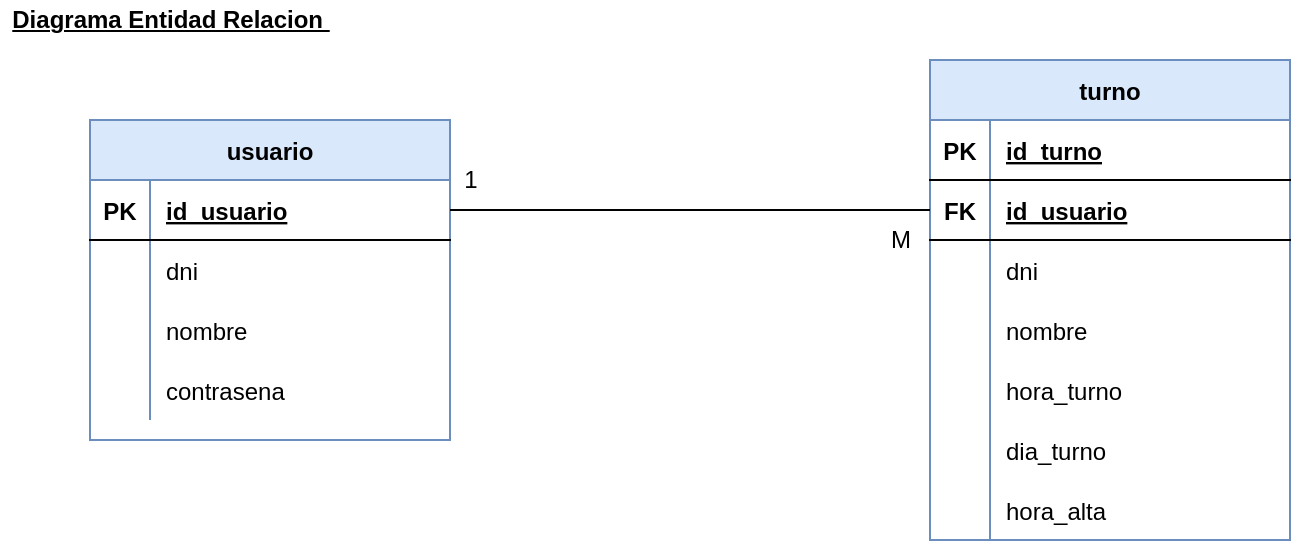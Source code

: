 <mxfile version="14.9.3" type="device"><diagram id="R2lEEEUBdFMjLlhIrx00" name="Page-1"><mxGraphModel dx="981" dy="526" grid="1" gridSize="10" guides="1" tooltips="1" connect="1" arrows="1" fold="1" page="1" pageScale="1" pageWidth="850" pageHeight="1100" math="0" shadow="0" extFonts="Permanent Marker^https://fonts.googleapis.com/css?family=Permanent+Marker"><root><mxCell id="0"/><mxCell id="1" parent="0"/><mxCell id="dyzcWr37Yb6xoYp3r6OF-1" value="usuario" style="shape=table;startSize=30;container=1;collapsible=1;childLayout=tableLayout;fixedRows=1;rowLines=0;fontStyle=1;align=center;resizeLast=1;fillColor=#dae8fc;strokeColor=#6c8ebf;" vertex="1" parent="1"><mxGeometry x="120" y="120" width="180" height="160" as="geometry"/></mxCell><mxCell id="dyzcWr37Yb6xoYp3r6OF-2" value="" style="shape=partialRectangle;collapsible=0;dropTarget=0;pointerEvents=0;fillColor=none;top=0;left=0;bottom=1;right=0;points=[[0,0.5],[1,0.5]];portConstraint=eastwest;" vertex="1" parent="dyzcWr37Yb6xoYp3r6OF-1"><mxGeometry y="30" width="180" height="30" as="geometry"/></mxCell><mxCell id="dyzcWr37Yb6xoYp3r6OF-3" value="PK" style="shape=partialRectangle;connectable=0;fillColor=none;top=0;left=0;bottom=0;right=0;fontStyle=1;overflow=hidden;" vertex="1" parent="dyzcWr37Yb6xoYp3r6OF-2"><mxGeometry width="30" height="30" as="geometry"/></mxCell><mxCell id="dyzcWr37Yb6xoYp3r6OF-4" value="id_usuario" style="shape=partialRectangle;connectable=0;fillColor=none;top=0;left=0;bottom=0;right=0;align=left;spacingLeft=6;fontStyle=5;overflow=hidden;" vertex="1" parent="dyzcWr37Yb6xoYp3r6OF-2"><mxGeometry x="30" width="150" height="30" as="geometry"/></mxCell><mxCell id="dyzcWr37Yb6xoYp3r6OF-11" value="" style="shape=partialRectangle;collapsible=0;dropTarget=0;pointerEvents=0;fillColor=none;top=0;left=0;bottom=0;right=0;points=[[0,0.5],[1,0.5]];portConstraint=eastwest;" vertex="1" parent="dyzcWr37Yb6xoYp3r6OF-1"><mxGeometry y="60" width="180" height="30" as="geometry"/></mxCell><mxCell id="dyzcWr37Yb6xoYp3r6OF-12" value="" style="shape=partialRectangle;connectable=0;fillColor=none;top=0;left=0;bottom=0;right=0;editable=1;overflow=hidden;" vertex="1" parent="dyzcWr37Yb6xoYp3r6OF-11"><mxGeometry width="30" height="30" as="geometry"/></mxCell><mxCell id="dyzcWr37Yb6xoYp3r6OF-13" value="dni" style="shape=partialRectangle;connectable=0;fillColor=none;top=0;left=0;bottom=0;right=0;align=left;spacingLeft=6;overflow=hidden;" vertex="1" parent="dyzcWr37Yb6xoYp3r6OF-11"><mxGeometry x="30" width="150" height="30" as="geometry"/></mxCell><mxCell id="dyzcWr37Yb6xoYp3r6OF-5" value="" style="shape=partialRectangle;collapsible=0;dropTarget=0;pointerEvents=0;fillColor=none;top=0;left=0;bottom=0;right=0;points=[[0,0.5],[1,0.5]];portConstraint=eastwest;" vertex="1" parent="dyzcWr37Yb6xoYp3r6OF-1"><mxGeometry y="90" width="180" height="30" as="geometry"/></mxCell><mxCell id="dyzcWr37Yb6xoYp3r6OF-6" value="" style="shape=partialRectangle;connectable=0;fillColor=none;top=0;left=0;bottom=0;right=0;editable=1;overflow=hidden;" vertex="1" parent="dyzcWr37Yb6xoYp3r6OF-5"><mxGeometry width="30" height="30" as="geometry"/></mxCell><mxCell id="dyzcWr37Yb6xoYp3r6OF-7" value="nombre" style="shape=partialRectangle;connectable=0;fillColor=none;top=0;left=0;bottom=0;right=0;align=left;spacingLeft=6;overflow=hidden;" vertex="1" parent="dyzcWr37Yb6xoYp3r6OF-5"><mxGeometry x="30" width="150" height="30" as="geometry"/></mxCell><mxCell id="dyzcWr37Yb6xoYp3r6OF-8" value="" style="shape=partialRectangle;collapsible=0;dropTarget=0;pointerEvents=0;fillColor=none;top=0;left=0;bottom=0;right=0;points=[[0,0.5],[1,0.5]];portConstraint=eastwest;" vertex="1" parent="dyzcWr37Yb6xoYp3r6OF-1"><mxGeometry y="120" width="180" height="30" as="geometry"/></mxCell><mxCell id="dyzcWr37Yb6xoYp3r6OF-9" value="" style="shape=partialRectangle;connectable=0;fillColor=none;top=0;left=0;bottom=0;right=0;editable=1;overflow=hidden;" vertex="1" parent="dyzcWr37Yb6xoYp3r6OF-8"><mxGeometry width="30" height="30" as="geometry"/></mxCell><mxCell id="dyzcWr37Yb6xoYp3r6OF-10" value="contrasena" style="shape=partialRectangle;connectable=0;fillColor=none;top=0;left=0;bottom=0;right=0;align=left;spacingLeft=6;overflow=hidden;" vertex="1" parent="dyzcWr37Yb6xoYp3r6OF-8"><mxGeometry x="30" width="150" height="30" as="geometry"/></mxCell><mxCell id="dyzcWr37Yb6xoYp3r6OF-14" value="turno" style="shape=table;startSize=30;container=1;collapsible=1;childLayout=tableLayout;fixedRows=1;rowLines=0;fontStyle=1;align=center;resizeLast=1;fillColor=#dae8fc;strokeColor=#6c8ebf;" vertex="1" parent="1"><mxGeometry x="540" y="90" width="180" height="240" as="geometry"/></mxCell><mxCell id="dyzcWr37Yb6xoYp3r6OF-15" value="" style="shape=partialRectangle;collapsible=0;dropTarget=0;pointerEvents=0;fillColor=none;top=0;left=0;bottom=1;right=0;points=[[0,0.5],[1,0.5]];portConstraint=eastwest;" vertex="1" parent="dyzcWr37Yb6xoYp3r6OF-14"><mxGeometry y="30" width="180" height="30" as="geometry"/></mxCell><mxCell id="dyzcWr37Yb6xoYp3r6OF-16" value="PK" style="shape=partialRectangle;connectable=0;fillColor=none;top=0;left=0;bottom=0;right=0;fontStyle=1;overflow=hidden;" vertex="1" parent="dyzcWr37Yb6xoYp3r6OF-15"><mxGeometry width="30" height="30" as="geometry"/></mxCell><mxCell id="dyzcWr37Yb6xoYp3r6OF-17" value="id_turno" style="shape=partialRectangle;connectable=0;fillColor=none;top=0;left=0;bottom=0;right=0;align=left;spacingLeft=6;fontStyle=5;overflow=hidden;" vertex="1" parent="dyzcWr37Yb6xoYp3r6OF-15"><mxGeometry x="30" width="150" height="30" as="geometry"/></mxCell><mxCell id="dyzcWr37Yb6xoYp3r6OF-27" value="" style="shape=partialRectangle;collapsible=0;dropTarget=0;pointerEvents=0;fillColor=none;top=0;left=0;bottom=1;right=0;points=[[0,0.5],[1,0.5]];portConstraint=eastwest;" vertex="1" parent="dyzcWr37Yb6xoYp3r6OF-14"><mxGeometry y="60" width="180" height="30" as="geometry"/></mxCell><mxCell id="dyzcWr37Yb6xoYp3r6OF-28" value="FK" style="shape=partialRectangle;connectable=0;fillColor=none;top=0;left=0;bottom=0;right=0;fontStyle=1;overflow=hidden;" vertex="1" parent="dyzcWr37Yb6xoYp3r6OF-27"><mxGeometry width="30" height="30" as="geometry"/></mxCell><mxCell id="dyzcWr37Yb6xoYp3r6OF-29" value="id_usuario" style="shape=partialRectangle;connectable=0;fillColor=none;top=0;left=0;bottom=0;right=0;align=left;spacingLeft=6;fontStyle=5;overflow=hidden;" vertex="1" parent="dyzcWr37Yb6xoYp3r6OF-27"><mxGeometry x="30" width="150" height="30" as="geometry"/></mxCell><mxCell id="dyzcWr37Yb6xoYp3r6OF-18" value="" style="shape=partialRectangle;collapsible=0;dropTarget=0;pointerEvents=0;fillColor=none;top=0;left=0;bottom=0;right=0;points=[[0,0.5],[1,0.5]];portConstraint=eastwest;" vertex="1" parent="dyzcWr37Yb6xoYp3r6OF-14"><mxGeometry y="90" width="180" height="30" as="geometry"/></mxCell><mxCell id="dyzcWr37Yb6xoYp3r6OF-19" value="" style="shape=partialRectangle;connectable=0;fillColor=none;top=0;left=0;bottom=0;right=0;editable=1;overflow=hidden;" vertex="1" parent="dyzcWr37Yb6xoYp3r6OF-18"><mxGeometry width="30" height="30" as="geometry"/></mxCell><mxCell id="dyzcWr37Yb6xoYp3r6OF-20" value="dni" style="shape=partialRectangle;connectable=0;fillColor=none;top=0;left=0;bottom=0;right=0;align=left;spacingLeft=6;overflow=hidden;" vertex="1" parent="dyzcWr37Yb6xoYp3r6OF-18"><mxGeometry x="30" width="150" height="30" as="geometry"/></mxCell><mxCell id="dyzcWr37Yb6xoYp3r6OF-21" value="" style="shape=partialRectangle;collapsible=0;dropTarget=0;pointerEvents=0;fillColor=none;top=0;left=0;bottom=0;right=0;points=[[0,0.5],[1,0.5]];portConstraint=eastwest;" vertex="1" parent="dyzcWr37Yb6xoYp3r6OF-14"><mxGeometry y="120" width="180" height="30" as="geometry"/></mxCell><mxCell id="dyzcWr37Yb6xoYp3r6OF-22" value="" style="shape=partialRectangle;connectable=0;fillColor=none;top=0;left=0;bottom=0;right=0;editable=1;overflow=hidden;" vertex="1" parent="dyzcWr37Yb6xoYp3r6OF-21"><mxGeometry width="30" height="30" as="geometry"/></mxCell><mxCell id="dyzcWr37Yb6xoYp3r6OF-23" value="nombre" style="shape=partialRectangle;connectable=0;fillColor=none;top=0;left=0;bottom=0;right=0;align=left;spacingLeft=6;overflow=hidden;" vertex="1" parent="dyzcWr37Yb6xoYp3r6OF-21"><mxGeometry x="30" width="150" height="30" as="geometry"/></mxCell><mxCell id="dyzcWr37Yb6xoYp3r6OF-24" value="" style="shape=partialRectangle;collapsible=0;dropTarget=0;pointerEvents=0;fillColor=none;top=0;left=0;bottom=0;right=0;points=[[0,0.5],[1,0.5]];portConstraint=eastwest;" vertex="1" parent="dyzcWr37Yb6xoYp3r6OF-14"><mxGeometry y="150" width="180" height="30" as="geometry"/></mxCell><mxCell id="dyzcWr37Yb6xoYp3r6OF-25" value="" style="shape=partialRectangle;connectable=0;fillColor=none;top=0;left=0;bottom=0;right=0;editable=1;overflow=hidden;" vertex="1" parent="dyzcWr37Yb6xoYp3r6OF-24"><mxGeometry width="30" height="30" as="geometry"/></mxCell><mxCell id="dyzcWr37Yb6xoYp3r6OF-26" value="hora_turno" style="shape=partialRectangle;connectable=0;fillColor=none;top=0;left=0;bottom=0;right=0;align=left;spacingLeft=6;overflow=hidden;" vertex="1" parent="dyzcWr37Yb6xoYp3r6OF-24"><mxGeometry x="30" width="150" height="30" as="geometry"/></mxCell><mxCell id="dyzcWr37Yb6xoYp3r6OF-30" value="" style="shape=partialRectangle;collapsible=0;dropTarget=0;pointerEvents=0;fillColor=none;top=0;left=0;bottom=0;right=0;points=[[0,0.5],[1,0.5]];portConstraint=eastwest;" vertex="1" parent="dyzcWr37Yb6xoYp3r6OF-14"><mxGeometry y="180" width="180" height="30" as="geometry"/></mxCell><mxCell id="dyzcWr37Yb6xoYp3r6OF-31" value="" style="shape=partialRectangle;connectable=0;fillColor=none;top=0;left=0;bottom=0;right=0;editable=1;overflow=hidden;" vertex="1" parent="dyzcWr37Yb6xoYp3r6OF-30"><mxGeometry width="30" height="30" as="geometry"/></mxCell><mxCell id="dyzcWr37Yb6xoYp3r6OF-32" value="dia_turno" style="shape=partialRectangle;connectable=0;fillColor=none;top=0;left=0;bottom=0;right=0;align=left;spacingLeft=6;overflow=hidden;" vertex="1" parent="dyzcWr37Yb6xoYp3r6OF-30"><mxGeometry x="30" width="150" height="30" as="geometry"/></mxCell><mxCell id="dyzcWr37Yb6xoYp3r6OF-33" value="" style="shape=partialRectangle;collapsible=0;dropTarget=0;pointerEvents=0;fillColor=none;top=0;left=0;bottom=0;right=0;points=[[0,0.5],[1,0.5]];portConstraint=eastwest;" vertex="1" parent="dyzcWr37Yb6xoYp3r6OF-14"><mxGeometry y="210" width="180" height="30" as="geometry"/></mxCell><mxCell id="dyzcWr37Yb6xoYp3r6OF-34" value="" style="shape=partialRectangle;connectable=0;fillColor=none;top=0;left=0;bottom=0;right=0;editable=1;overflow=hidden;" vertex="1" parent="dyzcWr37Yb6xoYp3r6OF-33"><mxGeometry width="30" height="30" as="geometry"/></mxCell><mxCell id="dyzcWr37Yb6xoYp3r6OF-35" value="hora_alta" style="shape=partialRectangle;connectable=0;fillColor=none;top=0;left=0;bottom=0;right=0;align=left;spacingLeft=6;overflow=hidden;" vertex="1" parent="dyzcWr37Yb6xoYp3r6OF-33"><mxGeometry x="30" width="150" height="30" as="geometry"/></mxCell><mxCell id="dyzcWr37Yb6xoYp3r6OF-37" value="" style="endArrow=none;html=1;rounded=0;exitX=1;exitY=0.5;exitDx=0;exitDy=0;entryX=0;entryY=0.5;entryDx=0;entryDy=0;" edge="1" parent="1" source="dyzcWr37Yb6xoYp3r6OF-2" target="dyzcWr37Yb6xoYp3r6OF-27"><mxGeometry relative="1" as="geometry"><mxPoint x="310" y="260" as="sourcePoint"/><mxPoint x="470" y="260" as="targetPoint"/><Array as="points"><mxPoint x="420" y="165"/></Array></mxGeometry></mxCell><mxCell id="dyzcWr37Yb6xoYp3r6OF-38" value="1" style="text;html=1;align=center;verticalAlign=middle;resizable=0;points=[];autosize=1;strokeColor=none;" vertex="1" parent="1"><mxGeometry x="300" y="140" width="20" height="20" as="geometry"/></mxCell><mxCell id="dyzcWr37Yb6xoYp3r6OF-39" value="M" style="text;html=1;align=center;verticalAlign=middle;resizable=0;points=[];autosize=1;strokeColor=none;" vertex="1" parent="1"><mxGeometry x="510" y="170" width="30" height="20" as="geometry"/></mxCell><mxCell id="dyzcWr37Yb6xoYp3r6OF-40" value="&lt;b&gt;&lt;u&gt;Diagrama Entidad Relacion&amp;nbsp;&lt;/u&gt;&lt;/b&gt;" style="text;html=1;align=center;verticalAlign=middle;resizable=0;points=[];autosize=1;strokeColor=none;" vertex="1" parent="1"><mxGeometry x="75" y="60" width="170" height="20" as="geometry"/></mxCell></root></mxGraphModel></diagram></mxfile>